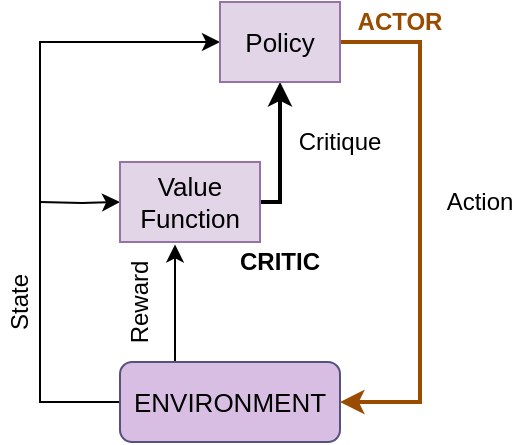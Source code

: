 <mxfile version="13.2.0"><diagram id="2NB2zOuFP0Q8IEA3M__8" name="Page-1"><mxGraphModel dx="364" dy="350" grid="1" gridSize="10" guides="1" tooltips="1" connect="1" arrows="1" fold="1" page="1" pageScale="1" pageWidth="1169" pageHeight="827" math="0" shadow="0"><root><mxCell id="0"/><mxCell id="1" parent="0"/><mxCell id="2NDg-n0Oc9LW_TjSE9xS-12" style="edgeStyle=orthogonalEdgeStyle;rounded=0;orthogonalLoop=1;jettySize=auto;html=1;exitX=0;exitY=0.5;exitDx=0;exitDy=0;entryX=0;entryY=0.5;entryDx=0;entryDy=0;fontSize=12;strokeWidth=1;" edge="1" parent="1" source="2NDg-n0Oc9LW_TjSE9xS-2" target="2NDg-n0Oc9LW_TjSE9xS-11"><mxGeometry relative="1" as="geometry"><Array as="points"><mxPoint x="140" y="260"/><mxPoint x="140" y="80"/></Array></mxGeometry></mxCell><mxCell id="2NDg-n0Oc9LW_TjSE9xS-28" style="edgeStyle=orthogonalEdgeStyle;rounded=0;orthogonalLoop=1;jettySize=auto;html=1;exitX=0.25;exitY=0;exitDx=0;exitDy=0;entryX=0.393;entryY=1.031;entryDx=0;entryDy=0;entryPerimeter=0;strokeColor=#000000;strokeWidth=1;fontSize=12;fontColor=#000000;" edge="1" parent="1" source="2NDg-n0Oc9LW_TjSE9xS-2" target="2NDg-n0Oc9LW_TjSE9xS-10"><mxGeometry relative="1" as="geometry"/></mxCell><mxCell id="2NDg-n0Oc9LW_TjSE9xS-2" value="&lt;span style=&quot;font-size: 13px&quot;&gt;ENVIRONMENT&lt;/span&gt;" style="rounded=1;whiteSpace=wrap;html=1;strokeWidth=1;fillColor=#D7BEE2;strokeColor=#56517e;fontStyle=0;fontSize=13;" vertex="1" parent="1"><mxGeometry x="180" y="240" width="110" height="40" as="geometry"/></mxCell><mxCell id="2NDg-n0Oc9LW_TjSE9xS-13" style="edgeStyle=orthogonalEdgeStyle;rounded=0;orthogonalLoop=1;jettySize=auto;html=1;exitX=0;exitY=0.5;exitDx=0;exitDy=0;entryX=0;entryY=0.5;entryDx=0;entryDy=0;fontSize=12;strokeWidth=1;" edge="1" parent="1" target="2NDg-n0Oc9LW_TjSE9xS-10"><mxGeometry relative="1" as="geometry"><mxPoint x="140" y="160" as="sourcePoint"/></mxGeometry></mxCell><mxCell id="2NDg-n0Oc9LW_TjSE9xS-22" style="edgeStyle=orthogonalEdgeStyle;rounded=0;orthogonalLoop=1;jettySize=auto;html=1;exitX=1;exitY=0.5;exitDx=0;exitDy=0;entryX=0.5;entryY=1;entryDx=0;entryDy=0;strokeColor=#000000;strokeWidth=2;fontSize=12;fontColor=#000000;" edge="1" parent="1" source="2NDg-n0Oc9LW_TjSE9xS-10" target="2NDg-n0Oc9LW_TjSE9xS-11"><mxGeometry relative="1" as="geometry"><Array as="points"><mxPoint x="260" y="160"/></Array></mxGeometry></mxCell><mxCell id="2NDg-n0Oc9LW_TjSE9xS-10" value="&lt;span style=&quot;font-size: 13px&quot;&gt;Value &lt;br&gt;Function&lt;/span&gt;" style="rounded=0;whiteSpace=wrap;html=1;fillColor=#e1d5e7;strokeColor=#9673a6;" vertex="1" parent="1"><mxGeometry x="180" y="140" width="70" height="40" as="geometry"/></mxCell><mxCell id="2NDg-n0Oc9LW_TjSE9xS-14" style="edgeStyle=orthogonalEdgeStyle;rounded=0;orthogonalLoop=1;jettySize=auto;html=1;exitX=1;exitY=0.5;exitDx=0;exitDy=0;entryX=1;entryY=0.5;entryDx=0;entryDy=0;strokeWidth=2;strokeColor=#994C00;" edge="1" parent="1" source="2NDg-n0Oc9LW_TjSE9xS-11" target="2NDg-n0Oc9LW_TjSE9xS-2"><mxGeometry relative="1" as="geometry"><Array as="points"><mxPoint x="330" y="80"/><mxPoint x="330" y="260"/></Array></mxGeometry></mxCell><mxCell id="2NDg-n0Oc9LW_TjSE9xS-11" value="&lt;span style=&quot;font-size: 13px&quot;&gt;Policy&lt;/span&gt;" style="rounded=0;whiteSpace=wrap;html=1;fillColor=#e1d5e7;strokeColor=#9673a6;" vertex="1" parent="1"><mxGeometry x="230" y="60" width="60" height="40" as="geometry"/></mxCell><mxCell id="2NDg-n0Oc9LW_TjSE9xS-18" value="ACTOR" style="text;html=1;strokeColor=none;fillColor=none;align=center;verticalAlign=middle;whiteSpace=wrap;rounded=0;fontColor=#994C00;fontStyle=1" vertex="1" parent="1"><mxGeometry x="300" y="60" width="40" height="20" as="geometry"/></mxCell><mxCell id="2NDg-n0Oc9LW_TjSE9xS-19" value="CRITIC" style="text;html=1;strokeColor=none;fillColor=none;align=center;verticalAlign=middle;whiteSpace=wrap;rounded=0;fontColor=#000000;fontStyle=1" vertex="1" parent="1"><mxGeometry x="240" y="180" width="40" height="20" as="geometry"/></mxCell><mxCell id="2NDg-n0Oc9LW_TjSE9xS-20" value="Critique" style="text;html=1;strokeColor=none;fillColor=none;align=center;verticalAlign=middle;whiteSpace=wrap;rounded=0;fontColor=#000000;" vertex="1" parent="1"><mxGeometry x="270" y="120" width="40" height="20" as="geometry"/></mxCell><mxCell id="2NDg-n0Oc9LW_TjSE9xS-21" value="State" style="text;html=1;strokeColor=none;fillColor=none;align=center;verticalAlign=middle;whiteSpace=wrap;rounded=0;fontColor=#000000;rotation=-90;" vertex="1" parent="1"><mxGeometry x="110" y="200" width="40" height="20" as="geometry"/></mxCell><mxCell id="2NDg-n0Oc9LW_TjSE9xS-23" value="Action" style="text;html=1;strokeColor=none;fillColor=none;align=center;verticalAlign=middle;whiteSpace=wrap;rounded=0;fontColor=#000000;" vertex="1" parent="1"><mxGeometry x="340" y="150" width="40" height="20" as="geometry"/></mxCell><mxCell id="2NDg-n0Oc9LW_TjSE9xS-29" value="Reward" style="text;html=1;strokeColor=none;fillColor=none;align=center;verticalAlign=middle;whiteSpace=wrap;rounded=0;fontColor=#000000;rotation=-90;" vertex="1" parent="1"><mxGeometry x="170" y="200" width="40" height="20" as="geometry"/></mxCell></root></mxGraphModel></diagram></mxfile>